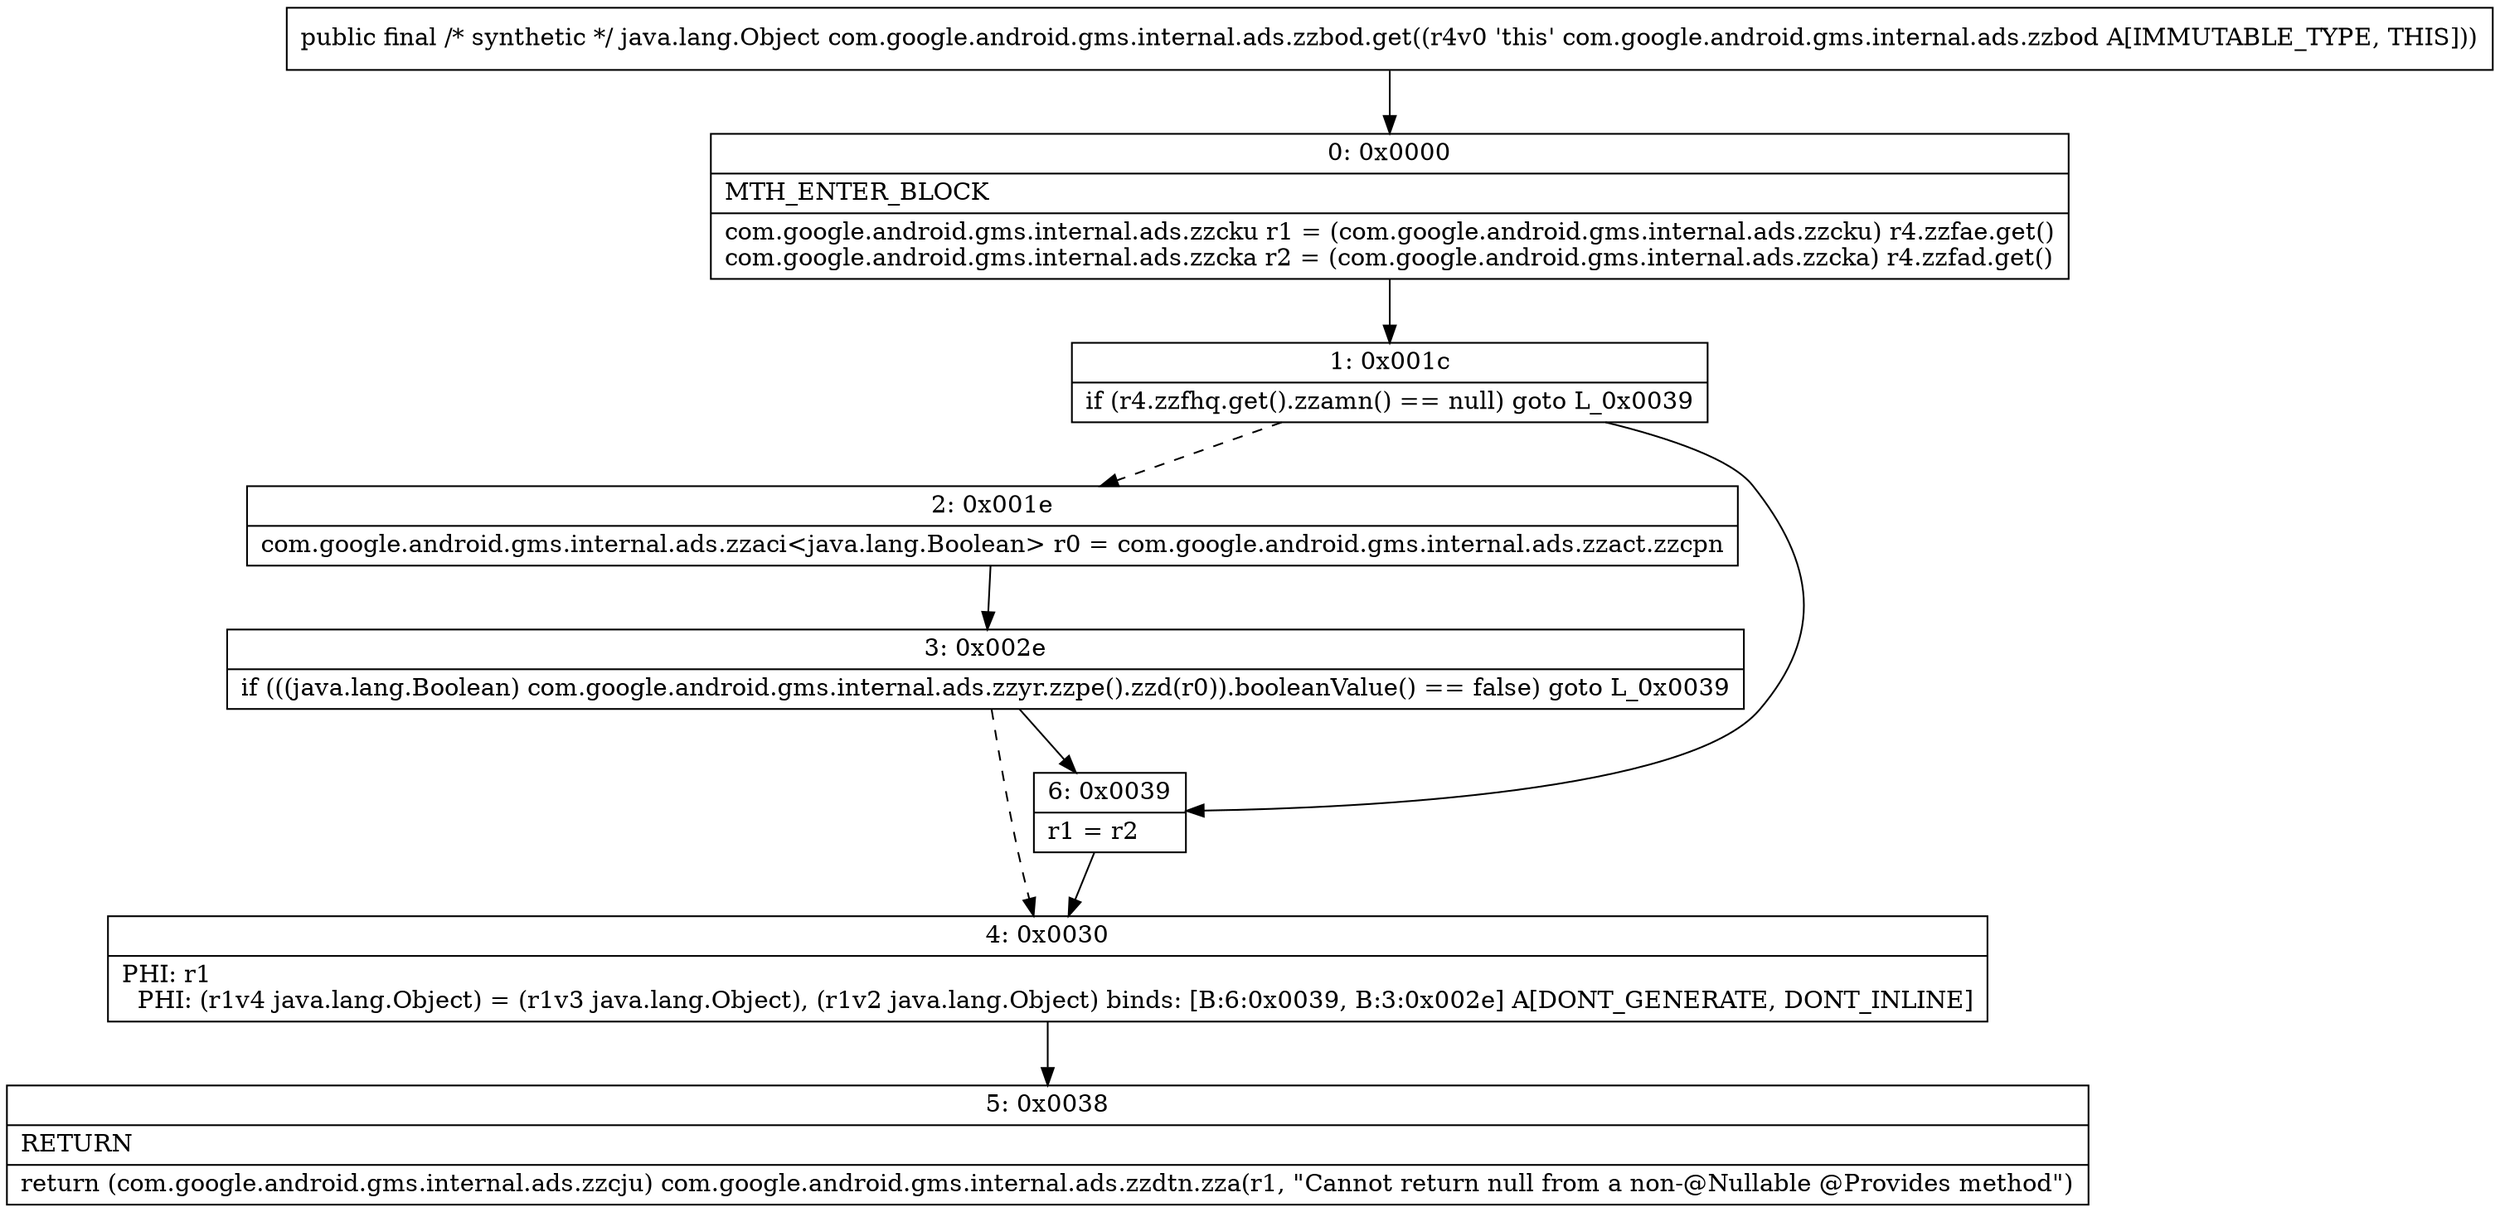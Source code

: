 digraph "CFG forcom.google.android.gms.internal.ads.zzbod.get()Ljava\/lang\/Object;" {
Node_0 [shape=record,label="{0\:\ 0x0000|MTH_ENTER_BLOCK\l|com.google.android.gms.internal.ads.zzcku r1 = (com.google.android.gms.internal.ads.zzcku) r4.zzfae.get()\lcom.google.android.gms.internal.ads.zzcka r2 = (com.google.android.gms.internal.ads.zzcka) r4.zzfad.get()\l}"];
Node_1 [shape=record,label="{1\:\ 0x001c|if (r4.zzfhq.get().zzamn() == null) goto L_0x0039\l}"];
Node_2 [shape=record,label="{2\:\ 0x001e|com.google.android.gms.internal.ads.zzaci\<java.lang.Boolean\> r0 = com.google.android.gms.internal.ads.zzact.zzcpn\l}"];
Node_3 [shape=record,label="{3\:\ 0x002e|if (((java.lang.Boolean) com.google.android.gms.internal.ads.zzyr.zzpe().zzd(r0)).booleanValue() == false) goto L_0x0039\l}"];
Node_4 [shape=record,label="{4\:\ 0x0030|PHI: r1 \l  PHI: (r1v4 java.lang.Object) = (r1v3 java.lang.Object), (r1v2 java.lang.Object) binds: [B:6:0x0039, B:3:0x002e] A[DONT_GENERATE, DONT_INLINE]\l}"];
Node_5 [shape=record,label="{5\:\ 0x0038|RETURN\l|return (com.google.android.gms.internal.ads.zzcju) com.google.android.gms.internal.ads.zzdtn.zza(r1, \"Cannot return null from a non\-@Nullable @Provides method\")\l}"];
Node_6 [shape=record,label="{6\:\ 0x0039|r1 = r2\l}"];
MethodNode[shape=record,label="{public final \/* synthetic *\/ java.lang.Object com.google.android.gms.internal.ads.zzbod.get((r4v0 'this' com.google.android.gms.internal.ads.zzbod A[IMMUTABLE_TYPE, THIS])) }"];
MethodNode -> Node_0;
Node_0 -> Node_1;
Node_1 -> Node_2[style=dashed];
Node_1 -> Node_6;
Node_2 -> Node_3;
Node_3 -> Node_4[style=dashed];
Node_3 -> Node_6;
Node_4 -> Node_5;
Node_6 -> Node_4;
}

